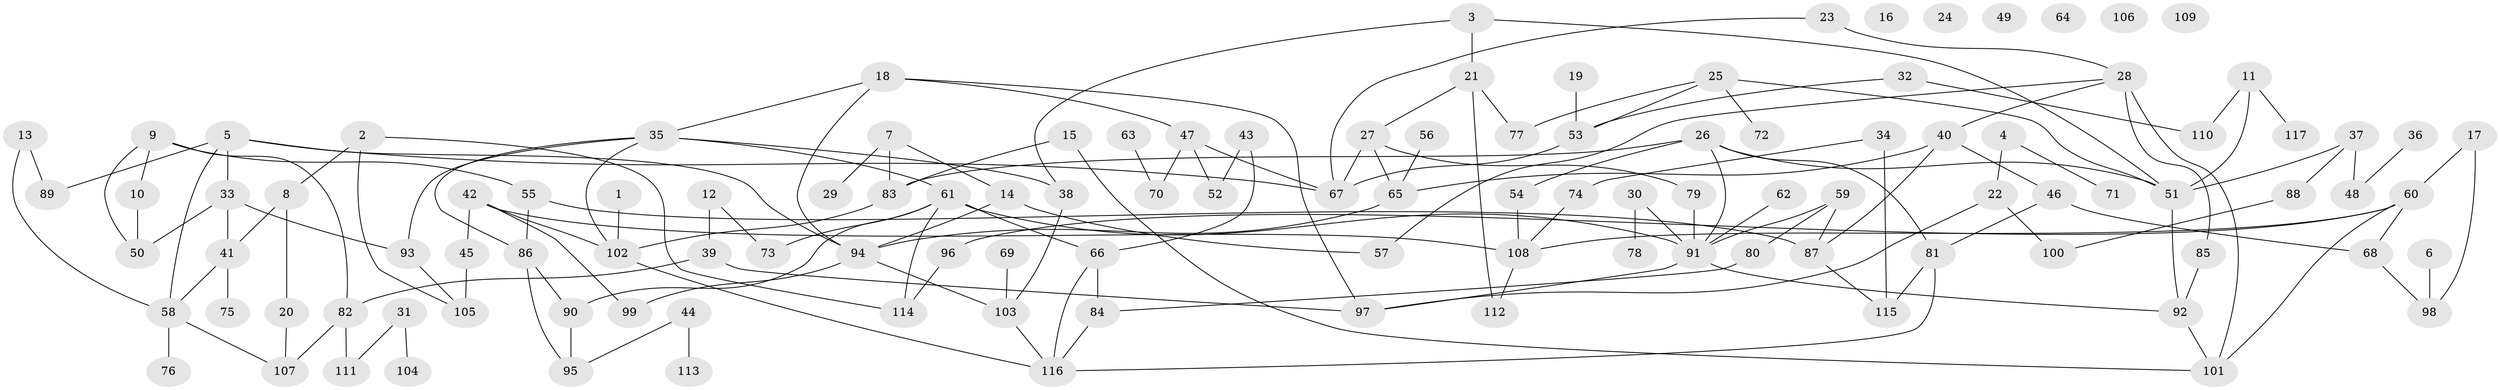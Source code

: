 // Generated by graph-tools (version 1.1) at 2025/13/03/09/25 04:13:09]
// undirected, 117 vertices, 161 edges
graph export_dot {
graph [start="1"]
  node [color=gray90,style=filled];
  1;
  2;
  3;
  4;
  5;
  6;
  7;
  8;
  9;
  10;
  11;
  12;
  13;
  14;
  15;
  16;
  17;
  18;
  19;
  20;
  21;
  22;
  23;
  24;
  25;
  26;
  27;
  28;
  29;
  30;
  31;
  32;
  33;
  34;
  35;
  36;
  37;
  38;
  39;
  40;
  41;
  42;
  43;
  44;
  45;
  46;
  47;
  48;
  49;
  50;
  51;
  52;
  53;
  54;
  55;
  56;
  57;
  58;
  59;
  60;
  61;
  62;
  63;
  64;
  65;
  66;
  67;
  68;
  69;
  70;
  71;
  72;
  73;
  74;
  75;
  76;
  77;
  78;
  79;
  80;
  81;
  82;
  83;
  84;
  85;
  86;
  87;
  88;
  89;
  90;
  91;
  92;
  93;
  94;
  95;
  96;
  97;
  98;
  99;
  100;
  101;
  102;
  103;
  104;
  105;
  106;
  107;
  108;
  109;
  110;
  111;
  112;
  113;
  114;
  115;
  116;
  117;
  1 -- 102;
  2 -- 8;
  2 -- 105;
  2 -- 114;
  3 -- 21;
  3 -- 38;
  3 -- 51;
  4 -- 22;
  4 -- 71;
  5 -- 33;
  5 -- 58;
  5 -- 67;
  5 -- 89;
  5 -- 94;
  6 -- 98;
  7 -- 14;
  7 -- 29;
  7 -- 83;
  8 -- 20;
  8 -- 41;
  9 -- 10;
  9 -- 50;
  9 -- 55;
  9 -- 82;
  10 -- 50;
  11 -- 51;
  11 -- 110;
  11 -- 117;
  12 -- 39;
  12 -- 73;
  13 -- 58;
  13 -- 89;
  14 -- 57;
  14 -- 94;
  15 -- 83;
  15 -- 101;
  17 -- 60;
  17 -- 98;
  18 -- 35;
  18 -- 47;
  18 -- 94;
  18 -- 97;
  19 -- 53;
  20 -- 107;
  21 -- 27;
  21 -- 77;
  21 -- 112;
  22 -- 97;
  22 -- 100;
  23 -- 28;
  23 -- 67;
  25 -- 51;
  25 -- 53;
  25 -- 72;
  25 -- 77;
  26 -- 51;
  26 -- 54;
  26 -- 81;
  26 -- 83;
  26 -- 91;
  27 -- 65;
  27 -- 67;
  27 -- 79;
  28 -- 40;
  28 -- 57;
  28 -- 85;
  28 -- 101;
  30 -- 78;
  30 -- 91;
  31 -- 104;
  31 -- 111;
  32 -- 53;
  32 -- 110;
  33 -- 41;
  33 -- 50;
  33 -- 93;
  34 -- 74;
  34 -- 115;
  35 -- 38;
  35 -- 61;
  35 -- 86;
  35 -- 93;
  35 -- 102;
  36 -- 48;
  37 -- 48;
  37 -- 51;
  37 -- 88;
  38 -- 103;
  39 -- 82;
  39 -- 97;
  40 -- 46;
  40 -- 65;
  40 -- 87;
  41 -- 58;
  41 -- 75;
  42 -- 45;
  42 -- 99;
  42 -- 102;
  42 -- 108;
  43 -- 52;
  43 -- 66;
  44 -- 95;
  44 -- 113;
  45 -- 105;
  46 -- 68;
  46 -- 81;
  47 -- 52;
  47 -- 67;
  47 -- 70;
  51 -- 92;
  53 -- 67;
  54 -- 108;
  55 -- 86;
  55 -- 87;
  56 -- 65;
  58 -- 76;
  58 -- 107;
  59 -- 80;
  59 -- 87;
  59 -- 91;
  60 -- 68;
  60 -- 96;
  60 -- 101;
  60 -- 108;
  61 -- 66;
  61 -- 73;
  61 -- 90;
  61 -- 91;
  61 -- 114;
  62 -- 91;
  63 -- 70;
  65 -- 94;
  66 -- 84;
  66 -- 116;
  68 -- 98;
  69 -- 103;
  74 -- 108;
  79 -- 91;
  80 -- 84;
  81 -- 115;
  81 -- 116;
  82 -- 107;
  82 -- 111;
  83 -- 102;
  84 -- 116;
  85 -- 92;
  86 -- 90;
  86 -- 95;
  87 -- 115;
  88 -- 100;
  90 -- 95;
  91 -- 92;
  91 -- 97;
  92 -- 101;
  93 -- 105;
  94 -- 99;
  94 -- 103;
  96 -- 114;
  102 -- 116;
  103 -- 116;
  108 -- 112;
}
